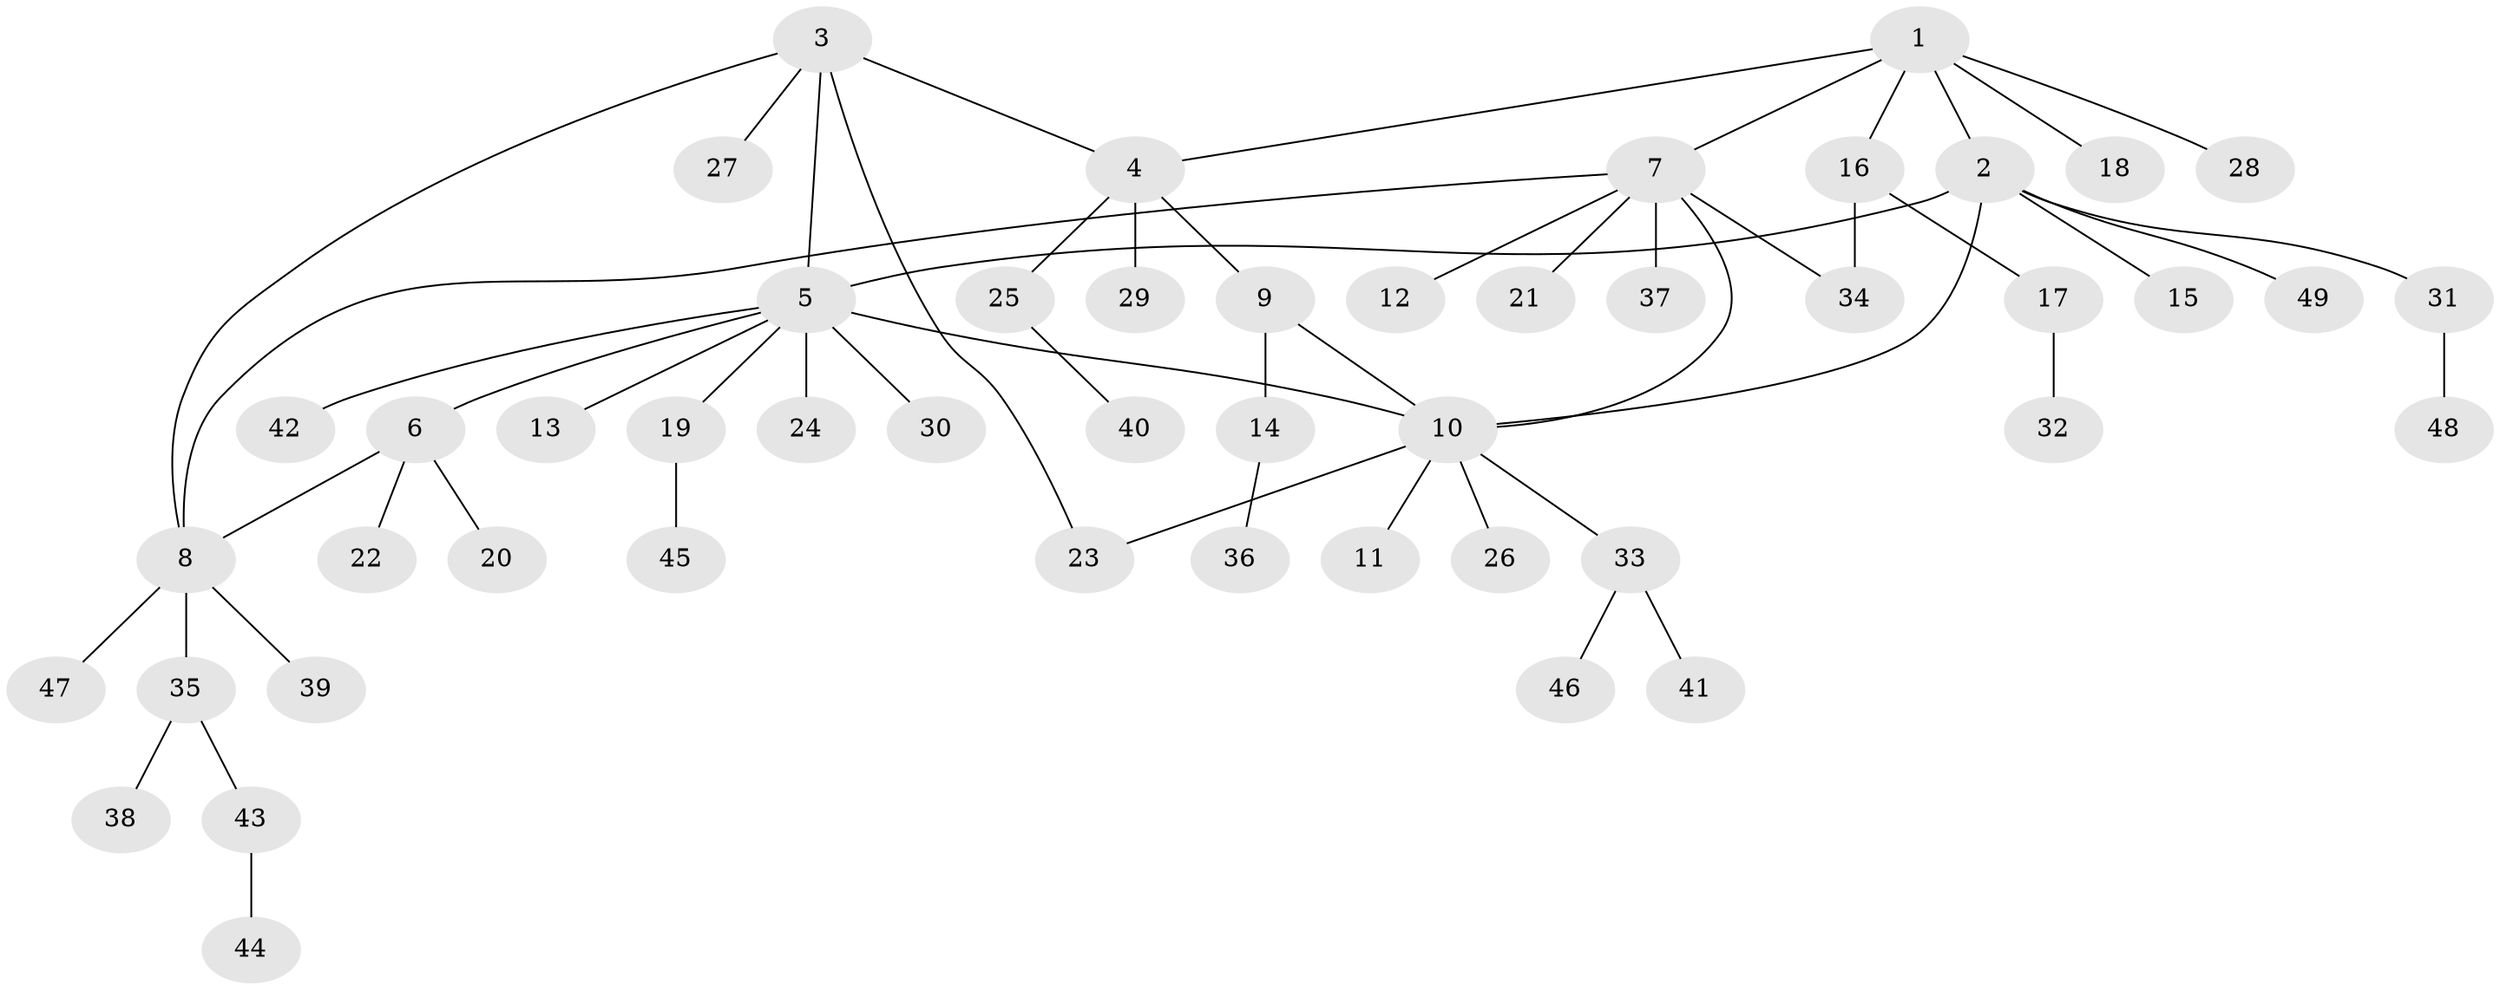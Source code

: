 // Generated by graph-tools (version 1.1) at 2025/50/03/09/25 03:50:40]
// undirected, 49 vertices, 56 edges
graph export_dot {
graph [start="1"]
  node [color=gray90,style=filled];
  1;
  2;
  3;
  4;
  5;
  6;
  7;
  8;
  9;
  10;
  11;
  12;
  13;
  14;
  15;
  16;
  17;
  18;
  19;
  20;
  21;
  22;
  23;
  24;
  25;
  26;
  27;
  28;
  29;
  30;
  31;
  32;
  33;
  34;
  35;
  36;
  37;
  38;
  39;
  40;
  41;
  42;
  43;
  44;
  45;
  46;
  47;
  48;
  49;
  1 -- 2;
  1 -- 4;
  1 -- 7;
  1 -- 16;
  1 -- 18;
  1 -- 28;
  2 -- 5;
  2 -- 10;
  2 -- 15;
  2 -- 31;
  2 -- 49;
  3 -- 4;
  3 -- 5;
  3 -- 8;
  3 -- 23;
  3 -- 27;
  4 -- 9;
  4 -- 25;
  4 -- 29;
  5 -- 6;
  5 -- 10;
  5 -- 13;
  5 -- 19;
  5 -- 24;
  5 -- 30;
  5 -- 42;
  6 -- 8;
  6 -- 20;
  6 -- 22;
  7 -- 8;
  7 -- 10;
  7 -- 12;
  7 -- 21;
  7 -- 34;
  7 -- 37;
  8 -- 35;
  8 -- 39;
  8 -- 47;
  9 -- 10;
  9 -- 14;
  10 -- 11;
  10 -- 23;
  10 -- 26;
  10 -- 33;
  14 -- 36;
  16 -- 17;
  16 -- 34;
  17 -- 32;
  19 -- 45;
  25 -- 40;
  31 -- 48;
  33 -- 41;
  33 -- 46;
  35 -- 38;
  35 -- 43;
  43 -- 44;
}
